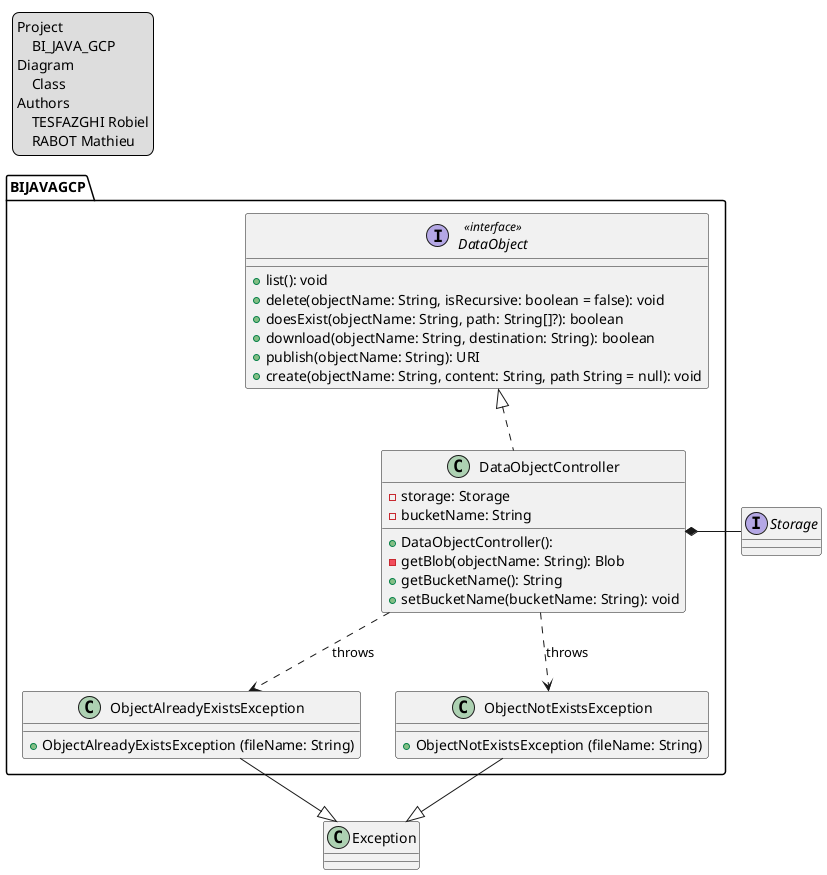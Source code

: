@startuml
'https://plantuml.com/class-diagram

legend top left
    Project
        BI_JAVA_GCP
    Diagram
        Class
    Authors
        TESFAZGHI Robiel
        RABOT Mathieu
endlegend

package BIJAVAGCP {
    interface DataObject << interface >>{
        + list(): void
        + delete(objectName: String, isRecursive: boolean = false): void
        + doesExist(objectName: String, path: String[]?): boolean
        + download(objectName: String, destination: String): boolean
        + publish(objectName: String): URI
        + create(objectName: String, content: String, path String = null): void
    }

    class DataObjectController {
        + DataObjectController():
        - storage: Storage
        - bucketName: String
        - getBlob(objectName: String): Blob
        + getBucketName(): String
        + setBucketName(bucketName: String): void
    }

    class ObjectAlreadyExistsException {
        + ObjectAlreadyExistsException (fileName: String)
    }

    class ObjectNotExistsException {
        + ObjectNotExistsException (fileName: String)
    }
}

class Exception

interface Storage


DataObject <|.. DataObjectController

DataObjectController ..> ObjectAlreadyExistsException : throws
DataObjectController  ..> ObjectNotExistsException : throws

ObjectAlreadyExistsException  --|> Exception
ObjectNotExistsException --|> Exception

DataObjectController *- Storage

@enduml